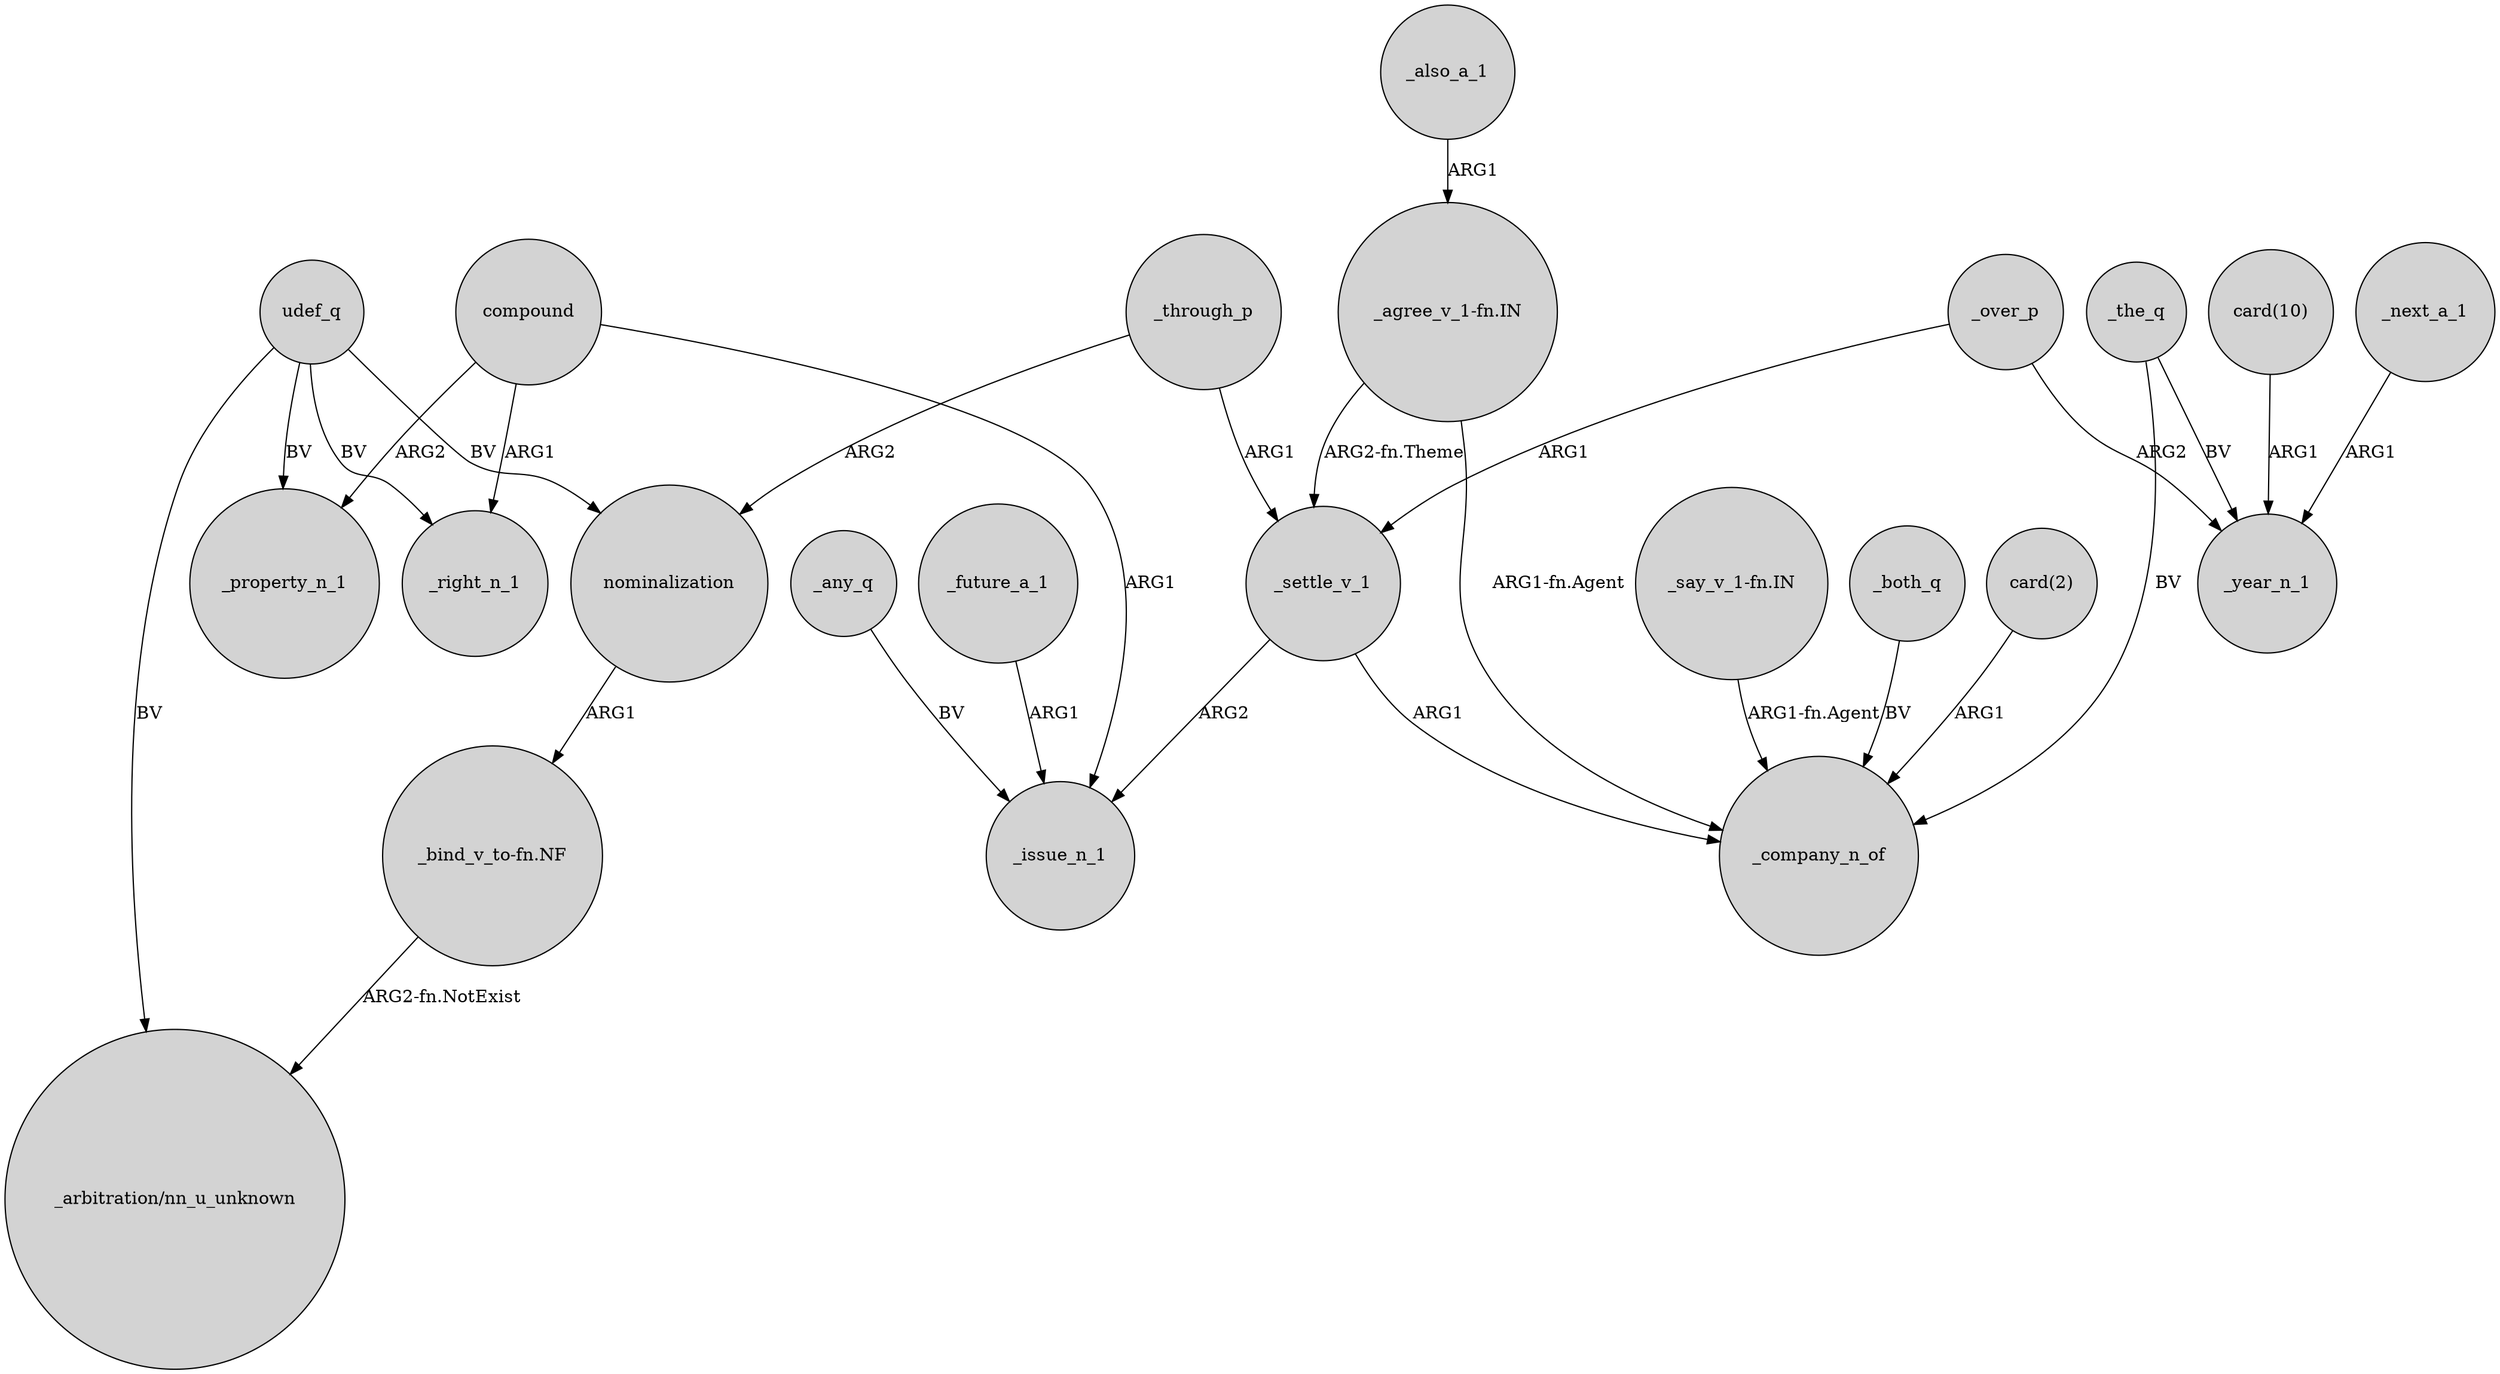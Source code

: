 digraph {
	node [shape=circle style=filled]
	_through_p -> nominalization [label=ARG2]
	_future_a_1 -> _issue_n_1 [label=ARG1]
	compound -> _property_n_1 [label=ARG2]
	"_say_v_1-fn.IN" -> _company_n_of [label="ARG1-fn.Agent"]
	_over_p -> _settle_v_1 [label=ARG1]
	"card(10)" -> _year_n_1 [label=ARG1]
	_the_q -> _company_n_of [label=BV]
	"_agree_v_1-fn.IN" -> _settle_v_1 [label="ARG2-fn.Theme"]
	_settle_v_1 -> _issue_n_1 [label=ARG2]
	_also_a_1 -> "_agree_v_1-fn.IN" [label=ARG1]
	_both_q -> _company_n_of [label=BV]
	_settle_v_1 -> _company_n_of [label=ARG1]
	udef_q -> _right_n_1 [label=BV]
	_next_a_1 -> _year_n_1 [label=ARG1]
	_any_q -> _issue_n_1 [label=BV]
	udef_q -> _property_n_1 [label=BV]
	udef_q -> nominalization [label=BV]
	compound -> _issue_n_1 [label=ARG1]
	_the_q -> _year_n_1 [label=BV]
	"card(2)" -> _company_n_of [label=ARG1]
	_over_p -> _year_n_1 [label=ARG2]
	nominalization -> "_bind_v_to-fn.NF" [label=ARG1]
	compound -> _right_n_1 [label=ARG1]
	_through_p -> _settle_v_1 [label=ARG1]
	udef_q -> "_arbitration/nn_u_unknown" [label=BV]
	"_bind_v_to-fn.NF" -> "_arbitration/nn_u_unknown" [label="ARG2-fn.NotExist"]
	"_agree_v_1-fn.IN" -> _company_n_of [label="ARG1-fn.Agent"]
}
